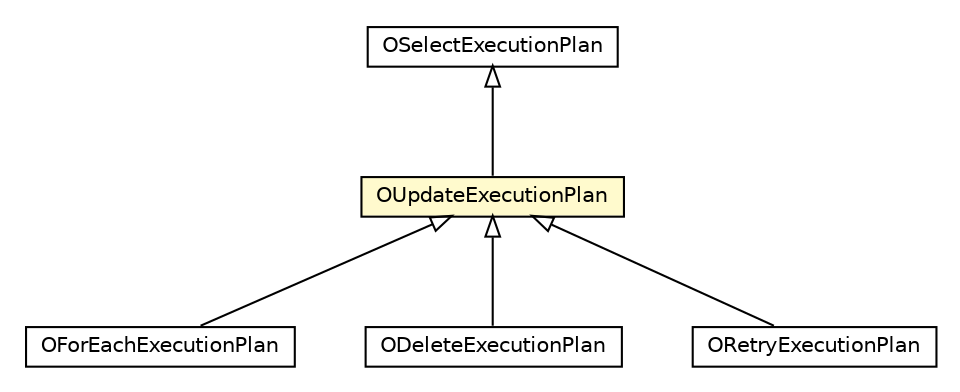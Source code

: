 #!/usr/local/bin/dot
#
# Class diagram 
# Generated by UMLGraph version R5_6-24-gf6e263 (http://www.umlgraph.org/)
#

digraph G {
	edge [fontname="Helvetica",fontsize=10,labelfontname="Helvetica",labelfontsize=10];
	node [fontname="Helvetica",fontsize=10,shape=plaintext];
	nodesep=0.25;
	ranksep=0.5;
	// com.orientechnologies.orient.core.sql.executor.OSelectExecutionPlan
	c7410509 [label=<<table title="com.orientechnologies.orient.core.sql.executor.OSelectExecutionPlan" border="0" cellborder="1" cellspacing="0" cellpadding="2" port="p" href="./OSelectExecutionPlan.html">
		<tr><td><table border="0" cellspacing="0" cellpadding="1">
<tr><td align="center" balign="center"> OSelectExecutionPlan </td></tr>
		</table></td></tr>
		</table>>, URL="./OSelectExecutionPlan.html", fontname="Helvetica", fontcolor="black", fontsize=10.0];
	// com.orientechnologies.orient.core.sql.executor.OForEachExecutionPlan
	c7410516 [label=<<table title="com.orientechnologies.orient.core.sql.executor.OForEachExecutionPlan" border="0" cellborder="1" cellspacing="0" cellpadding="2" port="p" href="./OForEachExecutionPlan.html">
		<tr><td><table border="0" cellspacing="0" cellpadding="1">
<tr><td align="center" balign="center"> OForEachExecutionPlan </td></tr>
		</table></td></tr>
		</table>>, URL="./OForEachExecutionPlan.html", fontname="Helvetica", fontcolor="black", fontsize=10.0];
	// com.orientechnologies.orient.core.sql.executor.ODeleteExecutionPlan
	c7410517 [label=<<table title="com.orientechnologies.orient.core.sql.executor.ODeleteExecutionPlan" border="0" cellborder="1" cellspacing="0" cellpadding="2" port="p" href="./ODeleteExecutionPlan.html">
		<tr><td><table border="0" cellspacing="0" cellpadding="1">
<tr><td align="center" balign="center"> ODeleteExecutionPlan </td></tr>
		</table></td></tr>
		</table>>, URL="./ODeleteExecutionPlan.html", fontname="Helvetica", fontcolor="black", fontsize=10.0];
	// com.orientechnologies.orient.core.sql.executor.ORetryExecutionPlan
	c7410571 [label=<<table title="com.orientechnologies.orient.core.sql.executor.ORetryExecutionPlan" border="0" cellborder="1" cellspacing="0" cellpadding="2" port="p" href="./ORetryExecutionPlan.html">
		<tr><td><table border="0" cellspacing="0" cellpadding="1">
<tr><td align="center" balign="center"> ORetryExecutionPlan </td></tr>
		</table></td></tr>
		</table>>, URL="./ORetryExecutionPlan.html", fontname="Helvetica", fontcolor="black", fontsize=10.0];
	// com.orientechnologies.orient.core.sql.executor.OUpdateExecutionPlan
	c7410600 [label=<<table title="com.orientechnologies.orient.core.sql.executor.OUpdateExecutionPlan" border="0" cellborder="1" cellspacing="0" cellpadding="2" port="p" bgcolor="lemonChiffon" href="./OUpdateExecutionPlan.html">
		<tr><td><table border="0" cellspacing="0" cellpadding="1">
<tr><td align="center" balign="center"> OUpdateExecutionPlan </td></tr>
		</table></td></tr>
		</table>>, URL="./OUpdateExecutionPlan.html", fontname="Helvetica", fontcolor="black", fontsize=10.0];
	//com.orientechnologies.orient.core.sql.executor.OForEachExecutionPlan extends com.orientechnologies.orient.core.sql.executor.OUpdateExecutionPlan
	c7410600:p -> c7410516:p [dir=back,arrowtail=empty];
	//com.orientechnologies.orient.core.sql.executor.ODeleteExecutionPlan extends com.orientechnologies.orient.core.sql.executor.OUpdateExecutionPlan
	c7410600:p -> c7410517:p [dir=back,arrowtail=empty];
	//com.orientechnologies.orient.core.sql.executor.ORetryExecutionPlan extends com.orientechnologies.orient.core.sql.executor.OUpdateExecutionPlan
	c7410600:p -> c7410571:p [dir=back,arrowtail=empty];
	//com.orientechnologies.orient.core.sql.executor.OUpdateExecutionPlan extends com.orientechnologies.orient.core.sql.executor.OSelectExecutionPlan
	c7410509:p -> c7410600:p [dir=back,arrowtail=empty];
}

